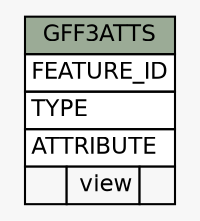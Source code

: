 // dot 2.38.0 on Windows 10 10.0
// SchemaSpy rev Unknown
digraph "GFF3ATTS" {
  graph [
    rankdir="RL"
    bgcolor="#f7f7f7"
    nodesep="0.18"
    ranksep="0.46"
    fontname="Helvetica"
    fontsize="11"
  ];
  node [
    fontname="Helvetica"
    fontsize="11"
    shape="plaintext"
  ];
  edge [
    arrowsize="0.8"
  ];
  "GFF3ATTS" [
    label=<
    <TABLE BORDER="0" CELLBORDER="1" CELLSPACING="0" BGCOLOR="#ffffff">
      <TR><TD COLSPAN="3" BGCOLOR="#9bab96" ALIGN="CENTER">GFF3ATTS</TD></TR>
      <TR><TD PORT="FEATURE_ID" COLSPAN="3" ALIGN="LEFT">FEATURE_ID</TD></TR>
      <TR><TD PORT="TYPE" COLSPAN="3" ALIGN="LEFT">TYPE</TD></TR>
      <TR><TD PORT="ATTRIBUTE" COLSPAN="3" ALIGN="LEFT">ATTRIBUTE</TD></TR>
      <TR><TD ALIGN="LEFT" BGCOLOR="#f7f7f7">  </TD><TD ALIGN="RIGHT" BGCOLOR="#f7f7f7">view</TD><TD ALIGN="RIGHT" BGCOLOR="#f7f7f7">  </TD></TR>
    </TABLE>>
    URL="tables/GFF3ATTS.html"
    tooltip="GFF3ATTS"
  ];
}

